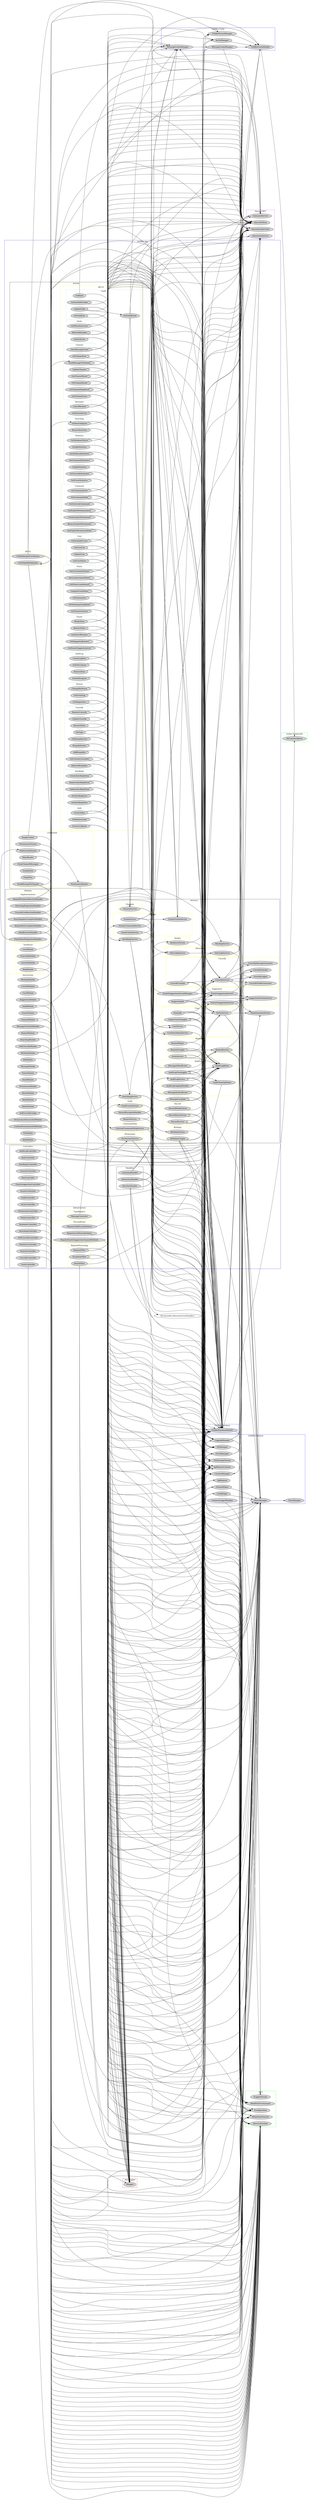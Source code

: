 digraph GrillBot {
    rankdir=LR
    
    subgraph cluster_0 {
		node [style=filled];
		label = "GrillBot.Common";
		color=blue
		
		InitManager
		EventManager
		LoggingManager
		CommonLoggerHandler
		ITextsManager -> TextsManager
		CounterManager
		FormatHelper
		GuildHelper
		FileStorageFactory
		ApiRequestContext
		ApiRequest
	}
	
	 subgraph cluster_1 {
		node [style=filled];
		label = "GrillBot.Database";
		color=blue
		
        GrillBotDatabaseBuilder
	}
	
	subgraph cluster_2 {
		node [style=filled];
		label = "GrillBot.Cache";
		color=blue
		
        GrillBotCacheBuilder
        
        IMessageCacheManager -> MessageCacheManager
        InviteManager
        ProfilePictureManager
	}
	
	subgraph cluster_3 {
		node [style=filled];
		label = "GrillBot.App";
		color=blue
		
        subgraph cluster_3_1 {
            node [style=filled];
            label="Actions";
            color=black;
            
            subgraph cluster_3_1_1 {
                node[style=filled];
                label="API V1";
                color=yellow;
                
                subgraph cluster_3_1_1_1 {
                    node[style=filled];
                    label="AuditLog";
                    color=lightblue;
                    
                    CreateLogItem
                    GetAuditLogList
                    GetFileContent
                    RemoveItem
                }
                
                subgraph cluster_3_1_1_2 {
                    node[style=filled];
                    label="Auth";
                    color=lightblue;
                    
                    CreateToken
                    GetRedirectLink
                    ProcessCallback
                }
                
                subgraph cluster_3_1_1_3 {
                    node[style=filled];
                    label="AutoReply";
                    color=lightblue;
                    
                    CreateAutoReplyItem
                    GetAutoReplyItem
                    GetAutoReplyList
                    RemoveAutoReplyItem
                    UpdateAutoReplyItem
                }
                
                subgraph cluster_3_1_1_4 {
                    node[style=filled];
                    label="Channel";
                    color=lightblue;
                    
                    ClearMessageCache
                    GetChannelDetail
                    GetChannelList
                    GetChannelSimpleList
                    GetChannelUsers
                    GetChannelboard
                    ApiV1_SendMessageToChannel[label="SendMessageToChannel"]
                    UpdateChannel
                }
                
                subgraph cluster_3_1_1_5 {
                    node[style=filled];
                    label="Command";
                    color=lightblue;
                    
                    CreateExplicitPermission
                    GetCommandsHelp
                    GetCommandsList
                    GetExplicitPermissionList
                    GetExternalCommands
                    RemoveExplicitPermission
                    SetExplicitPermissionState
                }
                
                subgraph cluster_3_1_1_6 {
                    node[style=filled];
                    label="Emote";
                    color=lightblue;
                    
                    GetEmoteSuggestionsList
                    GetStatsOfEmotes
                    GetSupportedEmotes
                    MergeStats
                    RemoveStats
                }
                
                subgraph cluster_3_1_1_7 {
                    node[style=filled];
                    label="Guild";
                    color=lightblue;
                    
                    GetAvailableGuilds
                    GetGuildDetail
                    GetGuildList
                    GetRoles
                    UpdateGuild
                }
                
                subgraph cluster_3_1_1_8 {
                    node[style=filled];
                    label="Invite";
                    color=lightblue;
                    
                    GetInviteList
                    GetMetadataCount
                    RefreshMetadata
                }
                
                subgraph cluster_3_1_1_9 {
                    node[style=filled];
                    label="Points";
                    color=lightblue;
                    
                    ComputeUserPoints
                    GetPointsLeaderboard
                    GetSummaries
                    GetSummaryGraphData
                    GetTransactionList
                    ServiceIncrementPoints
                    ServiceTransferPoints
                }
                
                subgraph cluster_3_1_1_10 {
                    node[style=filled];
                    label="Reminder";
                    color=lightblue;
                    
                    CancelRemind
                    GetReminderList
                }
                
                subgraph cluster_3_1_1_11 {
                    node[style=filled];
                    label="Searching";
                    color=lightblue;
                    
                    GetSearchingList
                    RemoveSearches
                }
                
                subgraph cluster_3_1_1_12 {
                    node[style=filled];
                    label="Statistics";
                    color=lightblue;
                    
                    GetApiStatistics
                    GetAuditLogStatistics
                    GetCommandStatistics
                    GetDatabaseStatus
                    GetEventStatistics
                    GetJobStatistics
                    GetUnverifyStatistics
                }
                
                subgraph cluster_3_1_1_13 {
                    node[style=filled];
                    label="System";
                    color=lightblue;
                    
                    ChangeBotStatus
                    GetDiagnostics
                    GetEventLog
                }
                
                subgraph cluster_3_1_1_14 {
                    node[style=filled];
                    label="Unverify";
                    color=lightblue;
                    
                    AddKeepables
                    GetCurrentUnverifies
                    GetKeepablesList
                    GetLogs
                    KeepableExists
                    RecoverState
                    RemoveKeepables
                    RemoveUnverify
                    UpdateUnverify
                }
                
                subgraph cluster_3_1_1_15 {
                    node[style=filled];
                    label="User";
                    color=lightblue;
                    
                    GetAvailableUsers
                    GetUserDetail
                    GetUserList
                    UpdateUser
                }
            }
            
            subgraph cluster_3_1_2 {
                node[style=filled];
                label="API V2";
                color=yellow;
                
                GetRubbergodUserKarma
                GetTodayBirthdayInfo
            }
            
            subgraph cluster_3_1_3 {
                node[style=filled];
                label="Commands";
                color=yellow;
                
                CleanChannelMessages
                Emojization
                ImageCreator
                PermissionsCleaner
                PermissionsReader
                PointsLeaderboard
                PurgePins
                RolesReader
                Commands_SendMessageToChannel[label="SendMessageToChannel"]
            }
        }
        
        subgraph cluster_3_2 {
            node [style=filled];
            label="Controllers";
            color=black;
            
            AuditLogController
            AuthController
            AutoReplyController
            ChannelController
            DataController
            EmoteSuggestionController
            EmotesController
            GuildController
            InviteController
            PermissionsController
            PointsController
            ReminderController
            SearchingController
            SelfUnverifyController
            StatisticsController
            SystemController
            UnverifyController
            UsersController
        }
        
        subgraph cluster_3_3 {
            node [style=filled];
            label="Handlers";
            color=black;
            
            CommandHandler
            InteractionHandler
            ReactionHandler
        }
        
        subgraph cluster_3_4 {
            node [style=filled];
            label="Infrastructure";
            color=black;
            
            subgraph cluster_3_4_1 {
                node[style=filled];
                label="Preconditions";
                color=yellow;
                
                RequireEmoteSuggestionChannelAttribute
                RequireGuildEventAttribute
                RequireUserPermsAttribute
            }
            
            subgraph cluster_3_4_2 {
                node[style=filled];
                label="TypeReaders";
                color=yellow;
                
                MessageConverter -> { IMessageCacheManager }
            }
            
            subgraph cluster_3_4_3 {
                node[style=filled];
                label="RequestProcessing";
                color=yellow;
                
                ExceptionFilter
                RequestFilter
                ResultFilter
            }
        }
        
        subgraph cluster_3_5 {
            node [style=filled];
            label="Modules";
            color=black;
            
            subgraph cluster_3_5_1 {
                node[style=filled];
                label="Implementations";
                color=yellow;
                
                HelpReactionHandler
                PointsBoardPaginationHandler
                RemindAutoCompleteHandler
                RemindPostponeReactionHandler
                SearchingAutoCompleteHandler
                SearchingPaginationHandler
                UnverifyListReactionHandler
            }
            
            subgraph cluster_3_5_2 {
                node[style=filled];
                label="Interactions";
                color=yellow;
                
                SelfUnverifyModule
                UserMeModule
                UserModule
                AdminModule
                BirthdayModule
                BotModule
                SelfUnverifyConfig
                ChannelModule
                DuckModule
                EmoteModule
                GuildModule
                MathModule
                MemeModule
                MessageModule
                MessageClearSubModule
                MockingModule
                PermissionsModule
                PermissionsRemoveSubModule
                UselessPermissionsSubModule
                PinModule
                PointsModule
                RemindModule
                RoleModule
                SearchingModule
                SuggestionModule
            }
            
            subgraph cluster_3_5_3 {
                node[style=filled];
                label="TextBased";
                color=yellow;
             
                FunverifyModule
                UnverifyModule
                TextBased_UserModule[label="UserModule"]
                HelpModule
            }
        }
        
        subgraph cluster_3_6 {
            node [style=filled];
            label="Services";
            color=black;
            
            AutoReplyService
            BoosterService
            DiscordExceptionHandler
            InviteService
            MessageCacheJob
            MockingService
            RandomizationService
            SearchingService
            
            subgraph cluster_3_6_1 {
                node[style=filled];
                label="AuditLog";
                color=yellow;
                
                MessageDeletedEvent
                MessageEditedEvent
                AuditClearingHelper
                AuditLogClearingJob
                AuditLogLoggingHandler
                AuditLogService
                AuditLogWriter
            }
            
            subgraph cluster_3_6_2 {
                node[style=filled];
                label="Birthday";
                color=yellow;
                
                BirthdayCronJob
                BirthdayService
            }
            
            subgraph cluster_3_6_3 {
                node[style=filled];
                label="Channels";
                color=yellow;
                
                ChannelService
            }
            
            subgraph cluster_3_6_4 {
                node[style=filled];
                label="CommandsHelp";
                color=yellow;
                
                ExternalCommandsHelpService
            }
            
            subgraph cluster_3_6_5 {
                node[style=filled];
                label="DirectApi";
                color=yellow;
                
                IDirectApiService -> DirectApiService
            }
            
            subgraph cluster_3_6_6 {
                node[style=filled];
                label="Discord";
                color=yellow;
                
                DiscordHealthCheck
                DiscordService
                DiscordSyncService
            }
            
            subgraph cluster_3_6_7 {
                node[style=filled];
                label="Emotes";
                color=yellow;
             
                EmoteChainService
                EmoteService
                EmotesCacheService
                EmotesCommandService
            }
            
            subgraph cluster_3_6_8 {
                node[style=filled];
                label="Guild";
                color=yellow;
             
                GuildEventsService
            }
            
            subgraph cluster_3_6_9 {
                node[style=filled];
                label="Images";
                color=yellow;
             
                RendererFactory
            }
            
            subgraph cluster_3_6_10 {
                node[style=filled];
                label="Permissions";
                color=yellow;

                PermissionsService
            }
            
            subgraph cluster_3_6_11 {
                node[style=filled];
                label="Reminder";
                color=yellow;
             
                RemindCronJob
                RemindHelper
                RemindService
            }
            
            subgraph cluster_3_6_12 {
                node[style=filled];
                label="Suggestion";
                color=yellow;
             
                EmoteSuggestionService
                EmoteSuggestionsEventManager
                FeatureSuggestionService
                SuggestionSessionService
                SuggestionJob
            }
            
            subgraph cluster_3_6_13 {
                node[style=filled];
                label="Unverify";
                color=yellow;
             
                UnverifyChecker
                UnverifyCronJob
                UnverifyLogger
                UnverifyMessageGenerator
                UnverifyProfileGenerator
                UnverifyService
            }
            
            subgraph cluster_3_6_14 {
                node[style=filled];
                label="User";
                color=yellow;
             
                PointsJob
                PointsService
                OnlineUsersCleanJob
                UserHearthbeatService
                UserService
            }
        }
	}
	
	subgraph cluster_100 {
	    node[style=filled];
	    label = ".NET"
	    color=green
	    
	    ILoggerFactory
	    IServiceProvider
	    IConfiguration
	    IHttpClientFactory
	    IWebHostEnvironment
	}
	
	subgraph cluster_101 {
	    node[style=filled];
	    label = "Discord.NET"
	    color=purple
	    
	    DiscordSocketClient
	    InteractionService
	    CommandService
	    IDiscordClient
	}
	
	subgraph cluster_102 {
	    node[style=filled];
	    label = "Entity Framework"
	    color=green
	    
	    DbContextOptions
	}
	
	subgraph cluster_103 {
	    node[style=filled];
	    label = "AutoMapper"
	    color=red
	    
	    IMapper
	}
	
	InitManager -> { ILoggerFactory }
	EventManager -> { DiscordSocketClient InteractionService CommandService }
	LoggingManager -> { DiscordSocketClient CommandService InteractionService IServiceProvider }
	CommonLoggerHandler -> { ILoggerFactory }
	FormatHelper -> { ITextsManager }
	GuildHelper -> { ITextsManager }
	FileStorageFactory -> { IConfiguration }
	GrillBotDatabaseBuilder -> { IServiceProvider DbContextOptions CounterManager }
	GrillBotCacheBuilder -> { IServiceProvider DbContextOptions CounterManager }
	CreateLogItem -> { ApiRequestContext AuditLogWriter ITextsManager }
	GetAuditLogList -> { ApiRequestContext GrillBotDatabaseBuilder IMapper ITextsManager }
	GetFileContent -> { ApiRequestContext GrillBotDatabaseBuilder FileStorageFactory ITextsManager }
	RemoveItem -> { ApiRequestContext GrillBotDatabaseBuilder ITextsManager FileStorageFactory }
	CreateToken -> { ApiRequestContext IHttpClientFactory IDiscordClient ITextsManager GrillBotDatabaseBuilder IConfiguration }
	GetRedirectLink -> { ApiRequestContext IConfiguration }
	ProcessCallback -> { ApiRequestContext IConfiguration IHttpClientFactory }
	CreateAutoReplyItem -> { ApiRequestContext AutoReplyService GrillBotDatabaseBuilder IMapper }
	GetAutoReplyItem -> { ApiRequestContext GrillBotDatabaseBuilder IMapper ITextsManager }
	GetAutoReplyList -> { ApiRequestContext GrillBotDatabaseBuilder IMapper }
	RemoveAutoReplyItem -> { ApiRequestContext GrillBotDatabaseBuilder ITextsManager AutoReplyService }
	UpdateAutoReplyItem -> { ApiRequestContext AutoReplyService GrillBotDatabaseBuilder IMapper ITextsManager }
	ClearMessageCache -> { ApiRequestContext IDiscordClient IMessageCacheManager AuditLogWriter }
	GetChannelDetail -> { ApiRequestContext GrillBotDatabaseBuilder ITextsManager IMapper IDiscordClient IMessageCacheManager }
	GetChannelList -> { ApiRequestContext GrillBotDatabaseBuilder IDiscordClient IMessageCacheManager IMapper }
	GetChannelSimpleList -> { ApiRequestContext IDiscordClient IMapper GrillBotDatabaseBuilder ITextsManager }
	GetChannelUsers -> { ApiRequestContext GrillBotDatabaseBuilder IMapper }
	GetChannelboard -> { ApiRequestContext IDiscordClient GrillBotDatabaseBuilder IMapper }
	ApiV1_SendMessageToChannel -> { ApiRequestContext ITextsManager IDiscordClient IMessageCacheManager }
	UpdateChannel -> { ApiRequestContext GrillBotDatabaseBuilder AutoReplyService AuditLogWriter ITextsManager }
	CreateExplicitPermission -> { ApiRequestContext GrillBotDatabaseBuilder ITextsManager }
	GetCommandsHelp -> { ApiRequestContext IDiscordClient CommandService ChannelService IServiceProvider IConfiguration }
	GetCommandsList -> { ApiRequestContext CommandService InteractionService IConfiguration }
	GetExplicitPermissionList -> { ApiRequestContext GrillBotDatabaseBuilder IMapper IDiscordClient }
	GetExternalCommands -> { ApiRequestContext ExternalCommandsHelpService }
	RemoveExplicitPermission -> { ApiRequestContext GrillBotDatabaseBuilder ITextsManager }
	SetExplicitPermissionState -> { ApiRequestContext GrillBotDatabaseBuilder ITextsManager }
	GetEmoteSuggestionsList -> { ApiRequestContext GrillBotDatabaseBuilder IMapper }
	GetStatsOfEmotes -> { ApiRequestContext EmotesCacheService GrillBotDatabaseBuilder IMapper }
	GetSupportedEmotes -> { ApiRequestContext EmotesCacheService IMapper }
	MergeStats -> { ApiRequestContext EmotesCacheService GrillBotDatabaseBuilder AuditLogWriter }
	RemoveStats -> { ApiRequestContext GrillBotDatabaseBuilder AuditLogWriter }
	GetAvailableGuilds -> { ApiRequestContext GrillBotDatabaseBuilder IDiscordClient }
	GetGuildDetail -> { ApiRequestContext GrillBotDatabaseBuilder IMapper IDiscordClient GrillBotCacheBuilder ITextsManager }
	GetGuildList -> { ApiRequestContext GrillBotDatabaseBuilder IMapper IDiscordClient }
	GetRoles -> { ApiRequestContext IDiscordClient }
	UpdateGuild -> { ApiRequestContext IDiscordClient GrillBotDatabaseBuilder GetGuildDetail ITextsManager }
	GetInviteList -> { ApiRequestContext GrillBotDatabaseBuilder IMapper }
	GetMetadataCount -> { ApiRequestContext InviteManager }
	RefreshMetadata -> { ApiRequestContext IDiscordClient InviteManager AuditLogWriter }
	ComputeUserPoints -> { ApiRequestContext GrillBotDatabaseBuilder IDiscordClient IMapper }
	GetPointsLeaderboard -> { ApiRequestContext IDiscordClient GrillBotDatabaseBuilder IMapper }
	GetSummaries -> { ApiRequestContext GrillBotDatabaseBuilder IMapper }
	GetSummaryGraphData -> { ApiRequestContext GrillBotDatabaseBuilder IMapper }
	GetTransactionList -> { ApiRequestContext GrillBotDatabaseBuilder IMapper }
	ServiceIncrementPoints -> { ApiRequestContext PointsService IDiscordClient ITextsManager }
	ServiceTransferPoints -> { ApiRequestContext PointsService IDiscordClient ITextsManager }
	CancelRemind -> { ApiRequestContext GrillBotDatabaseBuilder AuditLogWriter IDiscordClient ITextsManager }
	GetReminderList -> { ApiRequestContext GrillBotDatabaseBuilder IMapper }
	GetSearchingList -> { ApiRequestContext IDiscordClient GrillBotDatabaseBuilder IMapper }
	RemoveSearches -> { ApiRequestContext GrillBotDatabaseBuilder }
	GetApiStatistics -> { ApiRequestContext GrillBotDatabaseBuilder }
	GetAuditLogStatistics -> { ApiRequestContext GrillBotDatabaseBuilder }
	GetCommandStatistics -> { ApiRequestContext GrillBotDatabaseBuilder }
	GetDatabaseStatus -> { ApiRequestContext GrillBotDatabaseBuilder GrillBotCacheBuilder }
	GetEventStatistics -> { ApiRequestContext EventManager }
	GetJobStatistics -> { ApiRequestContext GrillBotDatabaseBuilder }
	GetUnverifyStatistics -> { ApiRequestContext GrillBotDatabaseBuilder }
	ChangeBotStatus -> { ApiRequestContext InitManager }
	GetDiagnostics -> { ApiRequestContext InitManager CounterManager IWebHostEnvironment IDiscordClient }
	GetEventLog -> { ApiRequestContext EventManager }
	AddKeepables -> { ApiRequestContext GrillBotDatabaseBuilder ITextsManager }
	GetCurrentUnverifies -> { ApiRequestContext UnverifyService IMapper }
	GetKeepablesList -> { ApiRequestContext GrillBotDatabaseBuilder }
	GetLogs -> { ApiRequestContext IDiscordClient IMapper GrillBotDatabaseBuilder }
	KeepableExists -> { ApiRequestContext GrillBotDatabaseBuilder }
	RecoverState -> { ApiRequestContext UnverifyService }
	RemoveKeepables -> { ApiRequestContext GrillBotDatabaseBuilder ITextsManager }
	RemoveUnverify -> { ApiRequestContext IDiscordClient UnverifyService ITextsManager }
	UpdateUnverify -> { ApiRequestContext IDiscordClient UnverifyService ITextsManager }
	GetAvailableUsers -> { ApiRequestContext IDiscordClient GrillBotDatabaseBuilder }
	GetUserDetail -> { ApiRequestContext GrillBotDatabaseBuilder IMapper IDiscordClient ITextsManager }
	GetUserList -> { ApiRequestContext GrillBotDatabaseBuilder IMapper IDiscordClient }
	UpdateUser -> { ApiRequestContext GrillBotDatabaseBuilder AuditLogWriter ITextsManager }
	GetRubbergodUserKarma -> { ApiRequestContext IDirectApiService IDiscordClient IMapper }
	GetTodayBirthdayInfo -> { ApiRequestContext GrillBotDatabaseBuilder IDiscordClient IConfiguration ITextsManager }
	Emojization -> { ITextsManager }
	ImageCreator -> { FileStorageFactory ProfilePictureManager }
	PointsLeaderboard -> { GrillBotDatabaseBuilder ITextsManager FormatHelper }
	AuditLogController -> { IServiceProvider }
	AuthController -> { IServiceProvider }
	AutoReplyController -> { IServiceProvider }
	ChannelController -> { IServiceProvider }
	DataController -> { IServiceProvider }
	EmoteSuggestionController -> { IServiceProvider }
	EmotesController -> { IServiceProvider }
	GuildController -> { IServiceProvider }
	InviteController -> { IServiceProvider }
	PermissionsController -> { IServiceProvider }
	PointsController -> { IServiceProvider }
	ReminderController -> { IServiceProvider }
	SearchingController -> { IServiceProvider }
	SelfUnverifyController -> { IServiceProvider }
	StatisticsController -> { IServiceProvider }
	SystemController -> { IServiceProvider }
	UnverifyController -> { IServiceProvider }
	UsersController -> { IServiceProvider }
	CommandHandler -> { DiscordSocketClient CommandService IServiceProvider IConfiguration AuditLogService InitManager }
	InteractionHandler -> { DiscordSocketClient IServiceProvider InteractionService InitManager AuditLogService }
	ReactionHandler -> { DiscordSocketClient "IEnumerable<ReactionEventHandler>" IMessageCacheManager InitManager LoggingManager }
	RequireEmoteSuggestionChannelAttribute -> { GrillBotDatabaseBuilder }
	RequireGuildEventAttribute -> { GuildEventsService }
	RequireUserPermsAttribute -> { PermissionsService }
	ExceptionFilter -> { ApiRequest AuditLogWriter ApiRequestContext LoggingManager }
	RequestFilter -> { ApiRequest ApiRequestContext IDiscordClient UserHearthbeatService }
	ResultFilter -> { ApiRequest AuditLogWriter ApiRequestContext }
	HelpReactionHandler -> { CommandService DiscordSocketClient IServiceProvider IConfiguration }
	PointsBoardPaginationHandler -> { PointsLeaderboard }
	RemindAutoCompleteHandler -> { RemindService }
	RemindPostponeReactionHandler -> { GrillBotDatabaseBuilder IDiscordClient }
	SearchingAutoCompleteHandler -> { SearchingService }
	SearchingPaginationHandler -> { GrillBotDatabaseBuilder GetSearchingList }
	UnverifyListReactionHandler -> { DiscordSocketClient UnverifyService }
	SelfUnverifyModule -> { IConfiguration ITextsManager UnverifyService }
	UserMeModule -> { UserService }
	BirthdayModule -> { BirthdayService ITextsManager IServiceProvider }
	BotModule -> { ITextsManager }
	SelfUnverifyConfig -> { ITextsManager IServiceProvider }
	ChannelModule -> { GrillBotDatabaseBuilder ITextsManager FormatHelper IServiceProvider }
	DuckModule -> { IHttpClientFactory IConfiguration ITextsManager }
	EmoteModule -> { EmotesCommandService ITextsManager }
	GuildModule -> { UserService ITextsManager GuildHelper }
	MathModule -> { IHttpClientFactory ITextsManager }
	MemeModule -> { RandomizationService IConfiguration ITextsManager IServiceProvider }
	MockingModule -> { MockingService }
	PointsModule -> { PointsService IServiceProvider }
	RemindModule -> { RemindService ITextsManager IServiceProvider }
	SearchingModule -> { SearchingService ITextsManager IServiceProvider }
	SuggestionModule -> { EmoteSuggestionService FeatureSuggestionService ITextsManager }
	FunverifyModule -> { UnverifyService IConfiguration }
	UnverifyModule -> { UnverifyService IConfiguration }
	TextBased_UserModule -> { UserService }
	HelpModule -> { CommandService IServiceProvider IConfiguration }
	MessageDeletedEvent -> { IMessageCacheManager FileStorageFactory }
	MessageEditedEvent -> { IMessageCacheManager IDiscordClient }
	AuditClearingHelper -> { FileStorageFactory }
	AuditLogClearingJob -> { AuditLogWriter IDiscordClient GrillBotDatabaseBuilder InitManager AuditClearingHelper LoggingManager }
	AuditLogLoggingHandler -> { AuditLogWriter IConfiguration }
	AuditLogService -> { DiscordSocketClient GrillBotDatabaseBuilder InitManager AuditLogWriter IServiceProvider }
	AuditLogWriter -> { GrillBotDatabaseBuilder }
	BirthdayCronJob -> { IConfiguration AuditLogWriter IDiscordClient InitManager LoggingManager GetTodayBirthdayInfo GrillBotDatabaseBuilder }
	BirthdayService -> { GrillBotDatabaseBuilder }
	ChannelService -> { DiscordSocketClient GrillBotDatabaseBuilder IConfiguration IMessageCacheManager }
	ExternalCommandsHelpService -> { IDirectApiService IConfiguration IServiceProvider }
	DirectApiService -> { DiscordSocketClient IConfiguration InitManager GrillBotCacheBuilder }
	DiscordHealthCheck -> { DiscordSocketClient }
	DiscordService -> { DiscordSocketClient IConfiguration IServiceProvider CommandService IWebHostEnvironment InitManager InteractionService AuditLogWriter EventManager LoggingManager }
	DiscordSyncService -> { DiscordSocketClient GrillBotDatabaseBuilder InitManager }
	EmoteChainService -> { IConfiguration DiscordSocketClient }
	EmoteService -> { DiscordSocketClient GrillBotDatabaseBuilder IConfiguration IMessageCacheManager EmotesCacheService }
	EmotesCacheService -> { DiscordSocketClient }
	EmotesCommandService -> { IServiceProvider GrillBotDatabaseBuilder IDiscordClient }
	GuildEventsService -> { GrillBotDatabaseBuilder }
	PermissionsService -> { GrillBotDatabaseBuilder IServiceProvider }
	RemindCronJob -> { AuditLogWriter IDiscordClient RemindService InitManager LoggingManager }
	RemindHelper -> { IDiscordClient ITextsManager }
	RemindService -> { IDiscordClient GrillBotDatabaseBuilder IConfiguration ITextsManager }
	EmoteSuggestionService -> { SuggestionSessionService GrillBotDatabaseBuilder IDiscordClient IMessageCacheManager }
	EmoteSuggestionsEventManager -> { DiscordSocketClient EmoteSuggestionService IMessageCacheManager }
	FeatureSuggestionService -> { SuggestionSessionService IConfiguration }
	SuggestionJob -> { AuditLogWriter IDiscordClient InitManager EmoteSuggestionService SuggestionSessionService LoggingManager }
	UnverifyChecker -> { GrillBotDatabaseBuilder IConfiguration IWebHostEnvironment ITextsManager }
	UnverifyCronJob -> { AuditLogWriter IDiscordClient UnverifyService InitManager LoggingManager }
	UnverifyLogger -> { IDiscordClient GrillBotDatabaseBuilder }
	UnverifyMessageGenerator -> { ITextsManager }
	UnverifyProfileGenerator -> { GrillBotDatabaseBuilder ITextsManager }
	UnverifyService -> { DiscordSocketClient UnverifyChecker UnverifyProfileGenerator UnverifyLogger GrillBotDatabaseBuilder LoggingManager ITextsManager UnverifyMessageGenerator IDiscordClient }
	PointsJob -> { AuditLogWriter IDiscordClient InitManager PointsService LoggingManager }
	PointsService -> { DiscordSocketClient GrillBotDatabaseBuilder IConfiguration IMessageCacheManager RandomizationService ProfilePictureManager ITextsManager }
	OnlineUsersCleanJob -> { AuditLogWriter IDiscordClient GrillBotDatabaseBuilder InitManager LoggingManager }
	UserHearthbeatService -> { GrillBotDatabaseBuilder }
	UserService -> { GrillBotDatabaseBuilder IConfiguration }
	AutoReplyService -> { IConfiguration DiscordSocketClient GrillBotDatabaseBuilder InitManager }
	BoosterService -> { DiscordSocketClient GrillBotDatabaseBuilder IConfiguration InitManager }
	DiscordExceptionHandler -> { IDiscordClient IConfiguration FileStorageFactory RendererFactory }
	InviteService -> { DiscordSocketClient GrillBotDatabaseBuilder AuditLogWriter InviteManager IServiceProvider }
	MessageCacheJob -> { AuditLogWriter IDiscordClient InitManager IMessageCacheManager LoggingManager }
	MockingService -> { IConfiguration RandomizationService }
	SearchingService -> { GrillBotDatabaseBuilder UserService IServiceProvider }
	MessageCacheManager -> { DiscordSocketClient InitManager GrillBotCacheBuilder CounterManager }
	InviteManager -> { GrillBotCacheBuilder CounterManager }
	ProfilePictureManager -> { GrillBotCacheBuilder CounterManager }
	RendererFactory -> { FileStorageFactory ProfilePictureManager }
	CleanChannelMessages -> { ITextsManager }
	PermissionsCleaner -> { PermissionsReader }
	PermissionsReader -> { GrillBotDatabaseBuilder ITextsManager }
	PurgePins -> { ITextsManager }
	RolesReader -> { FormatHelper ITextsManager }
	Commands_SendMessageToChannel -> { IHttpClientFactory ApiV1_SendMessageToChannel ITextsManager }
	MessageClearSubModule -> { ITextsManager }
	PermissionsRemoveSubModule -> { IServiceProvider }
	UselessPermissionsSubModule -> { IServiceProvider }
	PinModule -> { IServiceProvider }
	RoleModule -> { IServiceProvider }
	AdminModule -> { ITextsManager IServiceProvider }
}
